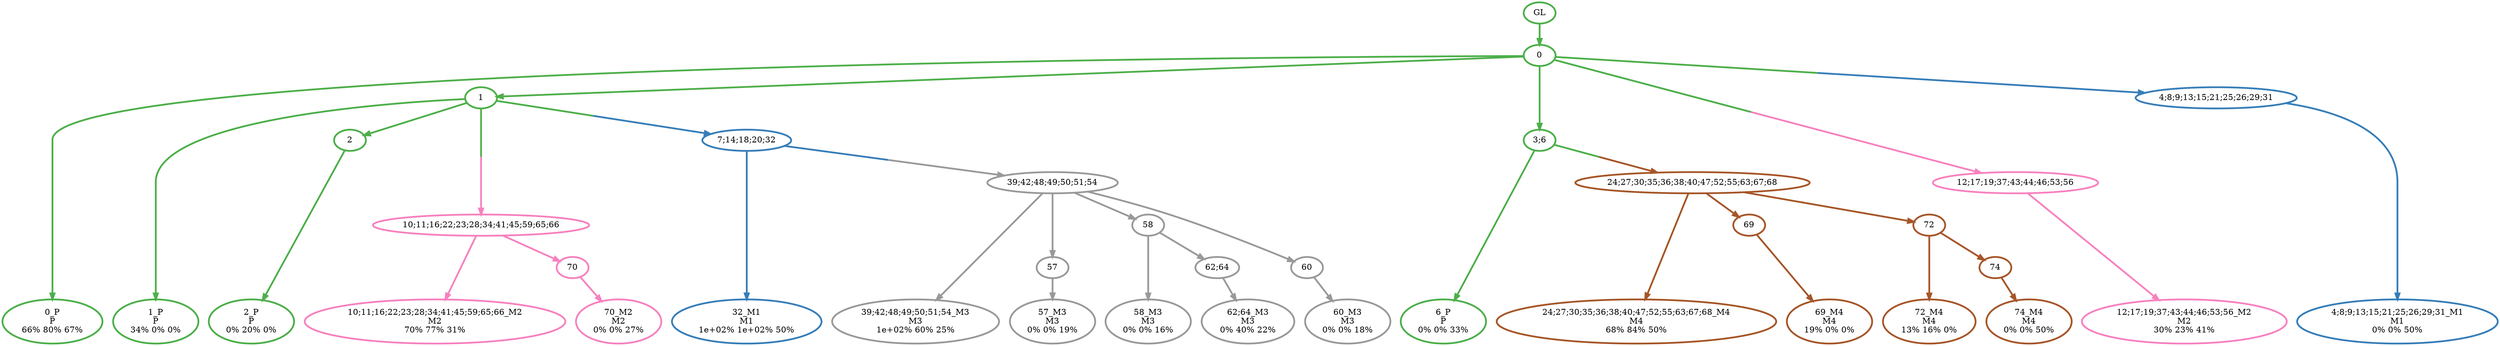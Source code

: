 digraph T {
	{
		rank=same
		34 [penwidth=3,colorscheme=set19,color=3,label="0_P\nP\n66% 80% 67%"]
		32 [penwidth=3,colorscheme=set19,color=3,label="1_P\nP\n34% 0% 0%"]
		30 [penwidth=3,colorscheme=set19,color=3,label="2_P\nP\n0% 20% 0%"]
		28 [penwidth=3,colorscheme=set19,color=3,label="6_P\nP\n0% 0% 33%"]
		27 [penwidth=3,colorscheme=set19,color=2,label="32_M1\nM1\n1e+02% 1e+02% 50%"]
		26 [penwidth=3,colorscheme=set19,color=2,label="4;8;9;13;15;21;25;26;29;31_M1\nM1\n0% 0% 50%"]
		25 [penwidth=3,colorscheme=set19,color=8,label="10;11;16;22;23;28;34;41;45;59;65;66_M2\nM2\n70% 77% 31%"]
		23 [penwidth=3,colorscheme=set19,color=8,label="70_M2\nM2\n0% 0% 27%"]
		22 [penwidth=3,colorscheme=set19,color=8,label="12;17;19;37;43;44;46;53;56_M2\nM2\n30% 23% 41%"]
		21 [penwidth=3,colorscheme=set19,color=9,label="39;42;48;49;50;51;54_M3\nM3\n1e+02% 60% 25%"]
		19 [penwidth=3,colorscheme=set19,color=9,label="57_M3\nM3\n0% 0% 19%"]
		17 [penwidth=3,colorscheme=set19,color=9,label="58_M3\nM3\n0% 0% 16%"]
		15 [penwidth=3,colorscheme=set19,color=9,label="62;64_M3\nM3\n0% 40% 22%"]
		13 [penwidth=3,colorscheme=set19,color=9,label="60_M3\nM3\n0% 0% 18%"]
		12 [penwidth=3,colorscheme=set19,color=7,label="24;27;30;35;36;38;40;47;52;55;63;67;68_M4\nM4\n68% 84% 50%"]
		10 [penwidth=3,colorscheme=set19,color=7,label="69_M4\nM4\n19% 0% 0%"]
		8 [penwidth=3,colorscheme=set19,color=7,label="72_M4\nM4\n13% 16% 0%"]
		6 [penwidth=3,colorscheme=set19,color=7,label="74_M4\nM4\n0% 0% 50%"]
	}
	36 [penwidth=3,colorscheme=set19,color=3,label="GL"]
	35 [penwidth=3,colorscheme=set19,color=3,label="0"]
	33 [penwidth=3,colorscheme=set19,color=3,label="1"]
	31 [penwidth=3,colorscheme=set19,color=3,label="2"]
	29 [penwidth=3,colorscheme=set19,color=3,label="3;6"]
	24 [penwidth=3,colorscheme=set19,color=8,label="70"]
	20 [penwidth=3,colorscheme=set19,color=9,label="57"]
	18 [penwidth=3,colorscheme=set19,color=9,label="58"]
	16 [penwidth=3,colorscheme=set19,color=9,label="62;64"]
	14 [penwidth=3,colorscheme=set19,color=9,label="60"]
	11 [penwidth=3,colorscheme=set19,color=7,label="69"]
	9 [penwidth=3,colorscheme=set19,color=7,label="72"]
	7 [penwidth=3,colorscheme=set19,color=7,label="74"]
	5 [penwidth=3,colorscheme=set19,color=9,label="39;42;48;49;50;51;54"]
	4 [penwidth=3,colorscheme=set19,color=7,label="24;27;30;35;36;38;40;47;52;55;63;67;68"]
	3 [penwidth=3,colorscheme=set19,color=8,label="10;11;16;22;23;28;34;41;45;59;65;66"]
	2 [penwidth=3,colorscheme=set19,color=8,label="12;17;19;37;43;44;46;53;56"]
	1 [penwidth=3,colorscheme=set19,color=2,label="7;14;18;20;32"]
	0 [penwidth=3,colorscheme=set19,color=2,label="4;8;9;13;15;21;25;26;29;31"]
	36 -> 35 [penwidth=3,colorscheme=set19,color=3]
	35 -> 34 [penwidth=3,colorscheme=set19,color=3]
	35 -> 33 [penwidth=3,colorscheme=set19,color=3]
	35 -> 29 [penwidth=3,colorscheme=set19,color=3]
	35 -> 2 [penwidth=3,colorscheme=set19,color="3;0.5:8"]
	35 -> 0 [penwidth=3,colorscheme=set19,color="3;0.5:2"]
	33 -> 32 [penwidth=3,colorscheme=set19,color=3]
	33 -> 31 [penwidth=3,colorscheme=set19,color=3]
	33 -> 3 [penwidth=3,colorscheme=set19,color="3;0.5:8"]
	33 -> 1 [penwidth=3,colorscheme=set19,color="3;0.5:2"]
	31 -> 30 [penwidth=3,colorscheme=set19,color=3]
	29 -> 28 [penwidth=3,colorscheme=set19,color=3]
	29 -> 4 [penwidth=3,colorscheme=set19,color="3;0.5:7"]
	24 -> 23 [penwidth=3,colorscheme=set19,color=8]
	20 -> 19 [penwidth=3,colorscheme=set19,color=9]
	18 -> 17 [penwidth=3,colorscheme=set19,color=9]
	18 -> 16 [penwidth=3,colorscheme=set19,color=9]
	16 -> 15 [penwidth=3,colorscheme=set19,color=9]
	14 -> 13 [penwidth=3,colorscheme=set19,color=9]
	11 -> 10 [penwidth=3,colorscheme=set19,color=7]
	9 -> 8 [penwidth=3,colorscheme=set19,color=7]
	9 -> 7 [penwidth=3,colorscheme=set19,color=7]
	7 -> 6 [penwidth=3,colorscheme=set19,color=7]
	5 -> 21 [penwidth=3,colorscheme=set19,color=9]
	5 -> 20 [penwidth=3,colorscheme=set19,color=9]
	5 -> 18 [penwidth=3,colorscheme=set19,color=9]
	5 -> 14 [penwidth=3,colorscheme=set19,color=9]
	4 -> 12 [penwidth=3,colorscheme=set19,color=7]
	4 -> 11 [penwidth=3,colorscheme=set19,color=7]
	4 -> 9 [penwidth=3,colorscheme=set19,color=7]
	3 -> 25 [penwidth=3,colorscheme=set19,color=8]
	3 -> 24 [penwidth=3,colorscheme=set19,color=8]
	2 -> 22 [penwidth=3,colorscheme=set19,color=8]
	1 -> 27 [penwidth=3,colorscheme=set19,color=2]
	1 -> 5 [penwidth=3,colorscheme=set19,color="2;0.5:9"]
	0 -> 26 [penwidth=3,colorscheme=set19,color=2]
}
